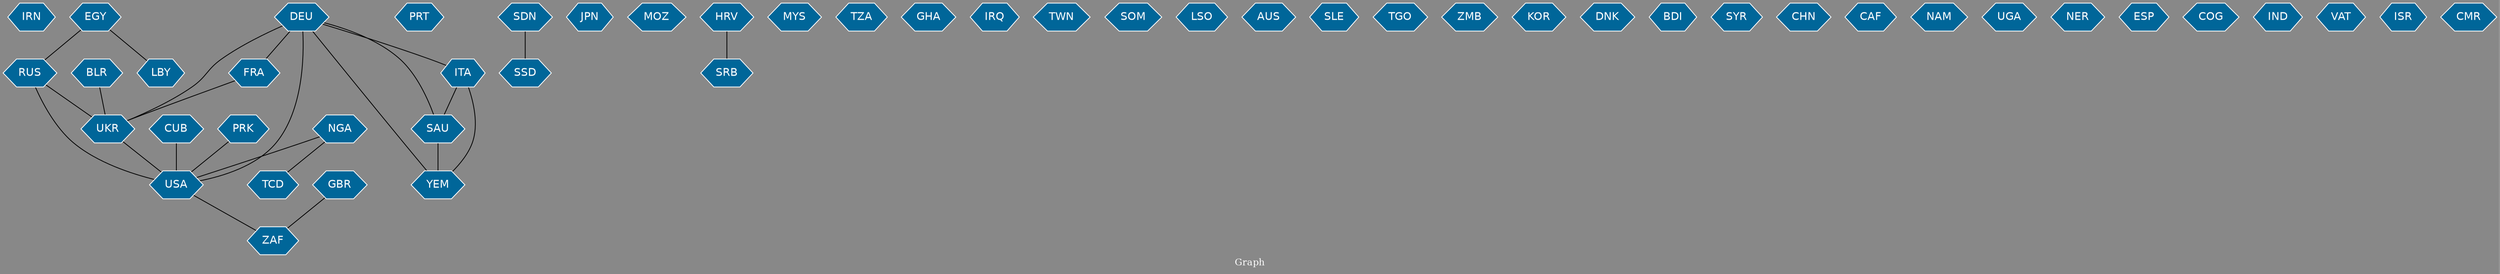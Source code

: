 // Countries together in item graph
graph {
	graph [bgcolor="#888888" fontcolor=white fontsize=12 label="Graph" outputorder=edgesfirst overlap=prism]
	node [color=white fillcolor="#006699" fontcolor=white fontname=Helvetica shape=hexagon style=filled]
	edge [arrowhead=open color=black fontcolor=white fontname=Courier fontsize=12]
		IRN [label=IRN]
		NGA [label=NGA]
		ZAF [label=ZAF]
		UKR [label=UKR]
		PRT [label=PRT]
		SSD [label=SSD]
		SDN [label=SDN]
		BLR [label=BLR]
		LBY [label=LBY]
		USA [label=USA]
		CUB [label=CUB]
		JPN [label=JPN]
		MOZ [label=MOZ]
		SRB [label=SRB]
		HRV [label=HRV]
		RUS [label=RUS]
		EGY [label=EGY]
		MYS [label=MYS]
		TZA [label=TZA]
		GHA [label=GHA]
		IRQ [label=IRQ]
		DEU [label=DEU]
		TWN [label=TWN]
		SOM [label=SOM]
		LSO [label=LSO]
		AUS [label=AUS]
		SLE [label=SLE]
		TGO [label=TGO]
		ZMB [label=ZMB]
		GBR [label=GBR]
		KOR [label=KOR]
		TCD [label=TCD]
		DNK [label=DNK]
		BDI [label=BDI]
		FRA [label=FRA]
		SYR [label=SYR]
		CHN [label=CHN]
		CAF [label=CAF]
		NAM [label=NAM]
		UGA [label=UGA]
		YEM [label=YEM]
		NER [label=NER]
		ESP [label=ESP]
		COG [label=COG]
		IND [label=IND]
		PRK [label=PRK]
		VAT [label=VAT]
		ISR [label=ISR]
		CMR [label=CMR]
		SAU [label=SAU]
		ITA [label=ITA]
			DEU -- FRA [weight=1]
			DEU -- UKR [weight=2]
			NGA -- USA [weight=1]
			EGY -- RUS [weight=1]
			SAU -- YEM [weight=1]
			USA -- ZAF [weight=1]
			ITA -- SAU [weight=1]
			DEU -- ITA [weight=1]
			HRV -- SRB [weight=1]
			BLR -- UKR [weight=1]
			RUS -- USA [weight=2]
			UKR -- USA [weight=2]
			RUS -- UKR [weight=1]
			CUB -- USA [weight=1]
			SDN -- SSD [weight=1]
			DEU -- USA [weight=1]
			EGY -- LBY [weight=1]
			DEU -- YEM [weight=1]
			PRK -- USA [weight=1]
			FRA -- UKR [weight=1]
			NGA -- TCD [weight=1]
			GBR -- ZAF [weight=1]
			ITA -- YEM [weight=1]
			DEU -- SAU [weight=1]
}